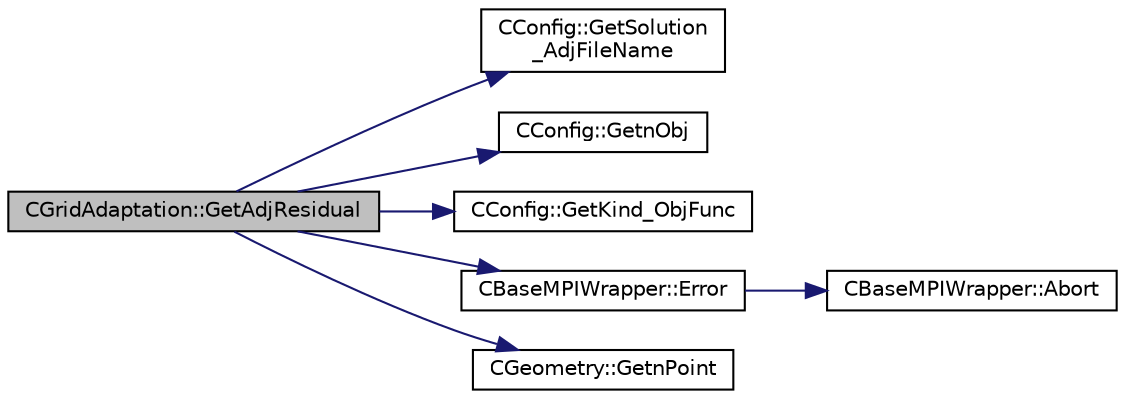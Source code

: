 digraph "CGridAdaptation::GetAdjResidual"
{
  edge [fontname="Helvetica",fontsize="10",labelfontname="Helvetica",labelfontsize="10"];
  node [fontname="Helvetica",fontsize="10",shape=record];
  rankdir="LR";
  Node34 [label="CGridAdaptation::GetAdjResidual",height=0.2,width=0.4,color="black", fillcolor="grey75", style="filled", fontcolor="black"];
  Node34 -> Node35 [color="midnightblue",fontsize="10",style="solid",fontname="Helvetica"];
  Node35 [label="CConfig::GetSolution\l_AdjFileName",height=0.2,width=0.4,color="black", fillcolor="white", style="filled",URL="$class_c_config.html#a5462c8f508ec750d265d4ec8ae21fc80",tooltip="Get the name of the file with the solution of the adjoint flow problem with drag objective function..."];
  Node34 -> Node36 [color="midnightblue",fontsize="10",style="solid",fontname="Helvetica"];
  Node36 [label="CConfig::GetnObj",height=0.2,width=0.4,color="black", fillcolor="white", style="filled",URL="$class_c_config.html#ab5f5e64d5919ca8e665c421c9477bb0d",tooltip="Get the total number of objectives in kind_objective list. "];
  Node34 -> Node37 [color="midnightblue",fontsize="10",style="solid",fontname="Helvetica"];
  Node37 [label="CConfig::GetKind_ObjFunc",height=0.2,width=0.4,color="black", fillcolor="white", style="filled",URL="$class_c_config.html#a2d4389021feaed9f2e62f0475f73a718",tooltip="Get the kind of objective function. There are several options: Drag coefficient, Lift coefficient..."];
  Node34 -> Node38 [color="midnightblue",fontsize="10",style="solid",fontname="Helvetica"];
  Node38 [label="CBaseMPIWrapper::Error",height=0.2,width=0.4,color="black", fillcolor="white", style="filled",URL="$class_c_base_m_p_i_wrapper.html#a04457c47629bda56704e6a8804833eeb"];
  Node38 -> Node39 [color="midnightblue",fontsize="10",style="solid",fontname="Helvetica"];
  Node39 [label="CBaseMPIWrapper::Abort",height=0.2,width=0.4,color="black", fillcolor="white", style="filled",URL="$class_c_base_m_p_i_wrapper.html#a21ef5681e2acb532d345e9bab173ef07"];
  Node34 -> Node40 [color="midnightblue",fontsize="10",style="solid",fontname="Helvetica"];
  Node40 [label="CGeometry::GetnPoint",height=0.2,width=0.4,color="black", fillcolor="white", style="filled",URL="$class_c_geometry.html#aa68b666b38f4d2c7021736ae86940f44",tooltip="Get number of points. "];
}
